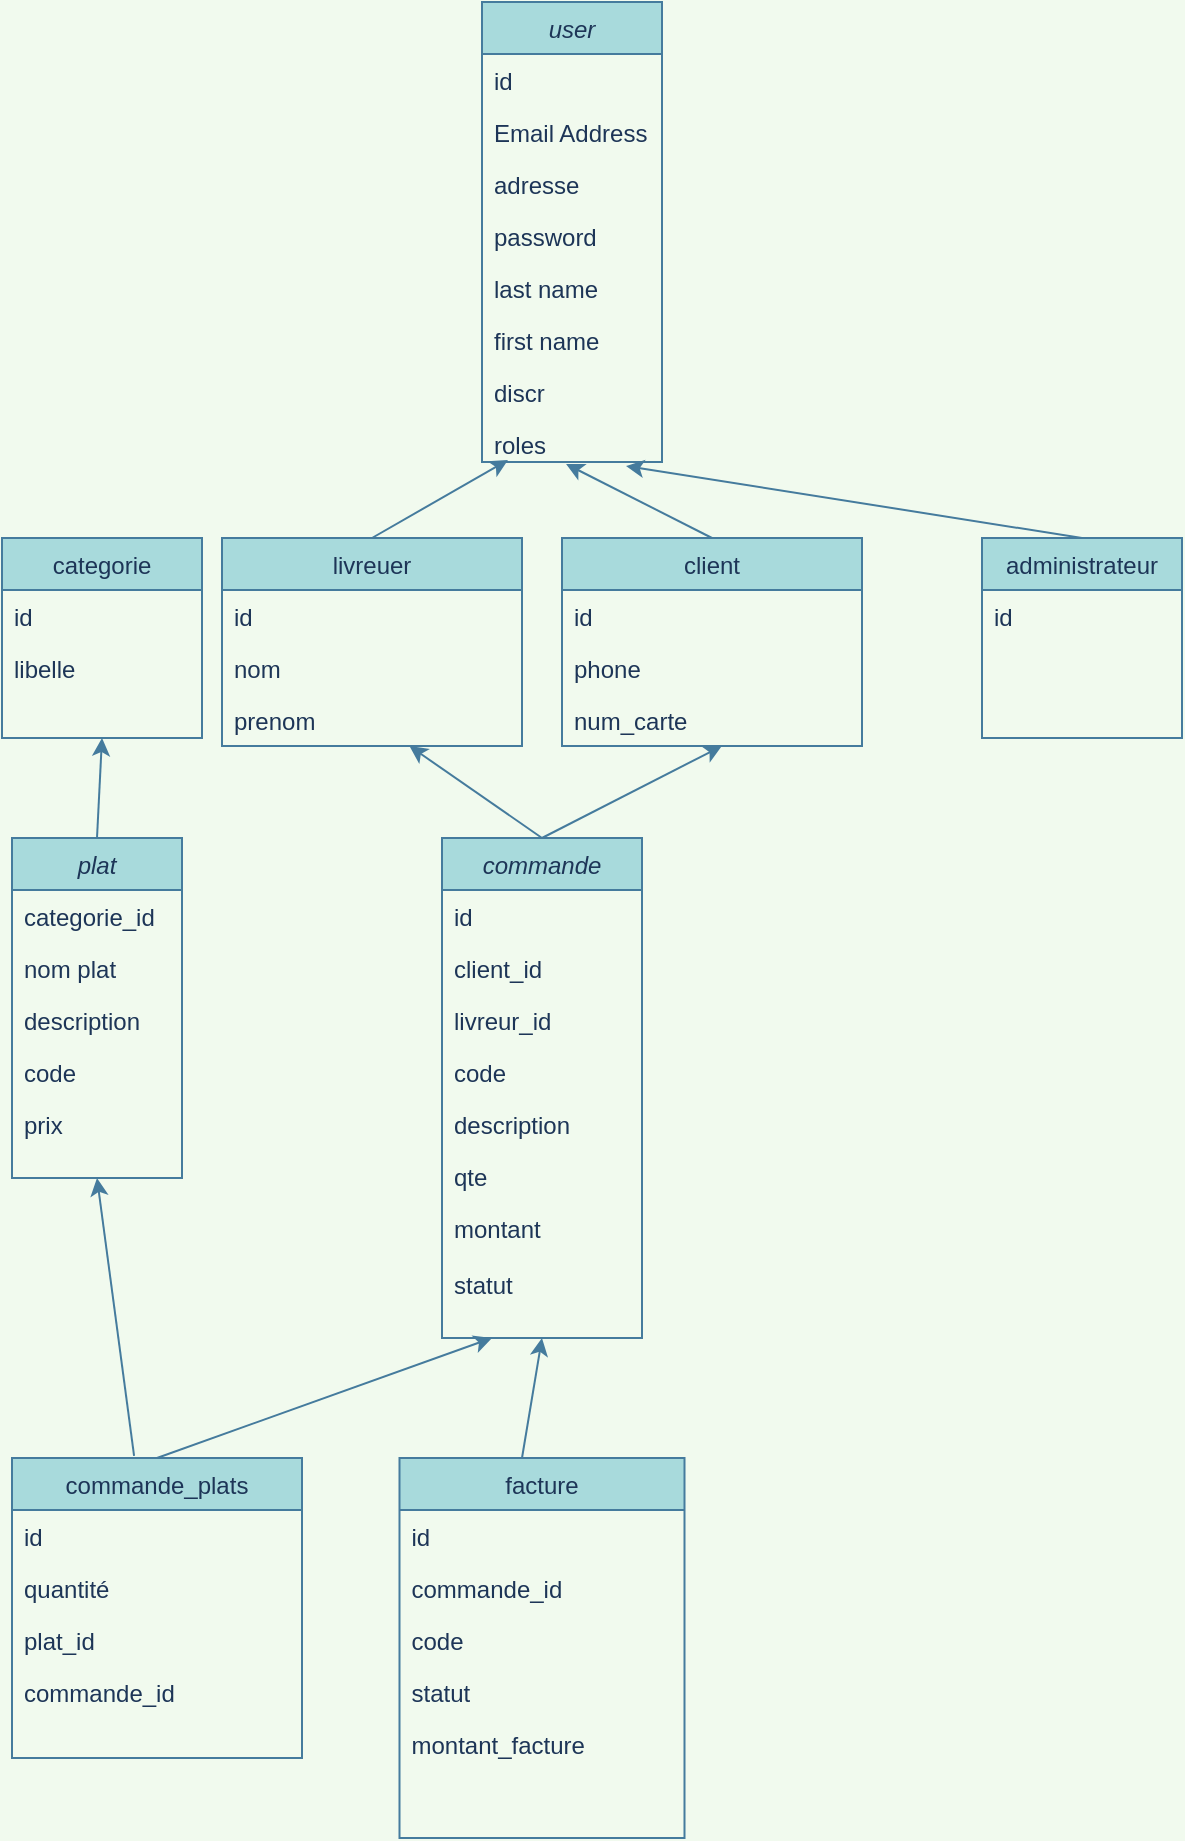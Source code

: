 <mxfile version="14.7.2" type="github">
  <diagram id="C5RBs43oDa-KdzZeNtuy" name="Page-1">
    <mxGraphModel dx="868" dy="425" grid="1" gridSize="10" guides="1" tooltips="1" connect="1" arrows="1" fold="1" page="1" pageScale="1" pageWidth="827" pageHeight="1169" background="#F1FAEE" math="0" shadow="0">
      <root>
        <mxCell id="WIyWlLk6GJQsqaUBKTNV-0" />
        <mxCell id="WIyWlLk6GJQsqaUBKTNV-1" parent="WIyWlLk6GJQsqaUBKTNV-0" />
        <mxCell id="zkfFHV4jXpPFQw0GAbJ--0" value="user" style="swimlane;fontStyle=2;align=center;verticalAlign=top;childLayout=stackLayout;horizontal=1;startSize=26;horizontalStack=0;resizeParent=1;resizeLast=0;collapsible=1;marginBottom=0;rounded=0;shadow=0;strokeWidth=1;fillColor=#A8DADC;strokeColor=#457B9D;fontColor=#1D3557;" parent="WIyWlLk6GJQsqaUBKTNV-1" vertex="1">
          <mxGeometry x="290" y="12" width="90" height="230" as="geometry">
            <mxRectangle x="230" y="140" width="160" height="26" as="alternateBounds" />
          </mxGeometry>
        </mxCell>
        <mxCell id="zkfFHV4jXpPFQw0GAbJ--1" value="id" style="text;align=left;verticalAlign=top;spacingLeft=4;spacingRight=4;overflow=hidden;rotatable=0;points=[[0,0.5],[1,0.5]];portConstraint=eastwest;fontColor=#1D3557;" parent="zkfFHV4jXpPFQw0GAbJ--0" vertex="1">
          <mxGeometry y="26" width="90" height="26" as="geometry" />
        </mxCell>
        <mxCell id="zkfFHV4jXpPFQw0GAbJ--3" value="Email Address" style="text;align=left;verticalAlign=top;spacingLeft=4;spacingRight=4;overflow=hidden;rotatable=0;points=[[0,0.5],[1,0.5]];portConstraint=eastwest;rounded=0;shadow=0;html=0;fontColor=#1D3557;" parent="zkfFHV4jXpPFQw0GAbJ--0" vertex="1">
          <mxGeometry y="52" width="90" height="26" as="geometry" />
        </mxCell>
        <mxCell id="zkfFHV4jXpPFQw0GAbJ--5" value="adresse" style="text;align=left;verticalAlign=top;spacingLeft=4;spacingRight=4;overflow=hidden;rotatable=0;points=[[0,0.5],[1,0.5]];portConstraint=eastwest;fontColor=#1D3557;" parent="zkfFHV4jXpPFQw0GAbJ--0" vertex="1">
          <mxGeometry y="78" width="90" height="26" as="geometry" />
        </mxCell>
        <mxCell id="UfQ6ZogzQdMnh3Lt6GYZ-1" value="password" style="text;align=left;verticalAlign=top;spacingLeft=4;spacingRight=4;overflow=hidden;rotatable=0;points=[[0,0.5],[1,0.5]];portConstraint=eastwest;fontColor=#1D3557;" vertex="1" parent="zkfFHV4jXpPFQw0GAbJ--0">
          <mxGeometry y="104" width="90" height="26" as="geometry" />
        </mxCell>
        <mxCell id="UfQ6ZogzQdMnh3Lt6GYZ-3" value="last name" style="text;align=left;verticalAlign=top;spacingLeft=4;spacingRight=4;overflow=hidden;rotatable=0;points=[[0,0.5],[1,0.5]];portConstraint=eastwest;fontColor=#1D3557;" vertex="1" parent="zkfFHV4jXpPFQw0GAbJ--0">
          <mxGeometry y="130" width="90" height="26" as="geometry" />
        </mxCell>
        <mxCell id="UfQ6ZogzQdMnh3Lt6GYZ-2" value="first name" style="text;align=left;verticalAlign=top;spacingLeft=4;spacingRight=4;overflow=hidden;rotatable=0;points=[[0,0.5],[1,0.5]];portConstraint=eastwest;fontColor=#1D3557;" vertex="1" parent="zkfFHV4jXpPFQw0GAbJ--0">
          <mxGeometry y="156" width="90" height="26" as="geometry" />
        </mxCell>
        <mxCell id="UfQ6ZogzQdMnh3Lt6GYZ-4" value="discr" style="text;align=left;verticalAlign=top;spacingLeft=4;spacingRight=4;overflow=hidden;rotatable=0;points=[[0,0.5],[1,0.5]];portConstraint=eastwest;fontColor=#1D3557;" vertex="1" parent="zkfFHV4jXpPFQw0GAbJ--0">
          <mxGeometry y="182" width="90" height="26" as="geometry" />
        </mxCell>
        <mxCell id="zkfFHV4jXpPFQw0GAbJ--2" value="roles" style="text;align=left;verticalAlign=top;spacingLeft=4;spacingRight=4;overflow=hidden;rotatable=0;points=[[0,0.5],[1,0.5]];portConstraint=eastwest;rounded=0;shadow=0;html=0;fontColor=#1D3557;" parent="zkfFHV4jXpPFQw0GAbJ--0" vertex="1">
          <mxGeometry y="208" width="90" height="22" as="geometry" />
        </mxCell>
        <mxCell id="zkfFHV4jXpPFQw0GAbJ--6" value="categorie" style="swimlane;fontStyle=0;align=center;verticalAlign=top;childLayout=stackLayout;horizontal=1;startSize=26;horizontalStack=0;resizeParent=1;resizeLast=0;collapsible=1;marginBottom=0;rounded=0;shadow=0;strokeWidth=1;fillColor=#A8DADC;strokeColor=#457B9D;fontColor=#1D3557;" parent="WIyWlLk6GJQsqaUBKTNV-1" vertex="1">
          <mxGeometry x="50" y="280" width="100" height="100" as="geometry">
            <mxRectangle x="130" y="380" width="160" height="26" as="alternateBounds" />
          </mxGeometry>
        </mxCell>
        <mxCell id="zkfFHV4jXpPFQw0GAbJ--7" value="id" style="text;align=left;verticalAlign=top;spacingLeft=4;spacingRight=4;overflow=hidden;rotatable=0;points=[[0,0.5],[1,0.5]];portConstraint=eastwest;fontColor=#1D3557;" parent="zkfFHV4jXpPFQw0GAbJ--6" vertex="1">
          <mxGeometry y="26" width="100" height="26" as="geometry" />
        </mxCell>
        <mxCell id="zkfFHV4jXpPFQw0GAbJ--8" value="libelle" style="text;align=left;verticalAlign=top;spacingLeft=4;spacingRight=4;overflow=hidden;rotatable=0;points=[[0,0.5],[1,0.5]];portConstraint=eastwest;rounded=0;shadow=0;html=0;fontColor=#1D3557;" parent="zkfFHV4jXpPFQw0GAbJ--6" vertex="1">
          <mxGeometry y="52" width="100" height="26" as="geometry" />
        </mxCell>
        <mxCell id="zkfFHV4jXpPFQw0GAbJ--13" value="livreuer" style="swimlane;fontStyle=0;align=center;verticalAlign=top;childLayout=stackLayout;horizontal=1;startSize=26;horizontalStack=0;resizeParent=1;resizeLast=0;collapsible=1;marginBottom=0;rounded=0;shadow=0;strokeWidth=1;fillColor=#A8DADC;strokeColor=#457B9D;fontColor=#1D3557;" parent="WIyWlLk6GJQsqaUBKTNV-1" vertex="1">
          <mxGeometry x="160" y="280" width="150" height="104" as="geometry">
            <mxRectangle x="340" y="380" width="170" height="26" as="alternateBounds" />
          </mxGeometry>
        </mxCell>
        <mxCell id="UfQ6ZogzQdMnh3Lt6GYZ-5" value="id" style="text;align=left;verticalAlign=top;spacingLeft=4;spacingRight=4;overflow=hidden;rotatable=0;points=[[0,0.5],[1,0.5]];portConstraint=eastwest;fontColor=#1D3557;" vertex="1" parent="zkfFHV4jXpPFQw0GAbJ--13">
          <mxGeometry y="26" width="150" height="26" as="geometry" />
        </mxCell>
        <mxCell id="UfQ6ZogzQdMnh3Lt6GYZ-6" value="nom" style="text;align=left;verticalAlign=top;spacingLeft=4;spacingRight=4;overflow=hidden;rotatable=0;points=[[0,0.5],[1,0.5]];portConstraint=eastwest;fontColor=#1D3557;" vertex="1" parent="zkfFHV4jXpPFQw0GAbJ--13">
          <mxGeometry y="52" width="150" height="26" as="geometry" />
        </mxCell>
        <mxCell id="UfQ6ZogzQdMnh3Lt6GYZ-7" value="prenom" style="text;align=left;verticalAlign=top;spacingLeft=4;spacingRight=4;overflow=hidden;rotatable=0;points=[[0,0.5],[1,0.5]];portConstraint=eastwest;fontColor=#1D3557;" vertex="1" parent="zkfFHV4jXpPFQw0GAbJ--13">
          <mxGeometry y="78" width="150" height="26" as="geometry" />
        </mxCell>
        <mxCell id="UfQ6ZogzQdMnh3Lt6GYZ-8" value="client" style="swimlane;fontStyle=0;align=center;verticalAlign=top;childLayout=stackLayout;horizontal=1;startSize=26;horizontalStack=0;resizeParent=1;resizeLast=0;collapsible=1;marginBottom=0;rounded=0;shadow=0;strokeWidth=1;fillColor=#A8DADC;strokeColor=#457B9D;fontColor=#1D3557;" vertex="1" parent="WIyWlLk6GJQsqaUBKTNV-1">
          <mxGeometry x="330" y="280" width="150" height="104" as="geometry">
            <mxRectangle x="340" y="380" width="170" height="26" as="alternateBounds" />
          </mxGeometry>
        </mxCell>
        <mxCell id="UfQ6ZogzQdMnh3Lt6GYZ-9" value="id" style="text;align=left;verticalAlign=top;spacingLeft=4;spacingRight=4;overflow=hidden;rotatable=0;points=[[0,0.5],[1,0.5]];portConstraint=eastwest;fontColor=#1D3557;" vertex="1" parent="UfQ6ZogzQdMnh3Lt6GYZ-8">
          <mxGeometry y="26" width="150" height="26" as="geometry" />
        </mxCell>
        <mxCell id="UfQ6ZogzQdMnh3Lt6GYZ-10" value="phone" style="text;align=left;verticalAlign=top;spacingLeft=4;spacingRight=4;overflow=hidden;rotatable=0;points=[[0,0.5],[1,0.5]];portConstraint=eastwest;fontColor=#1D3557;" vertex="1" parent="UfQ6ZogzQdMnh3Lt6GYZ-8">
          <mxGeometry y="52" width="150" height="26" as="geometry" />
        </mxCell>
        <mxCell id="UfQ6ZogzQdMnh3Lt6GYZ-11" value="num_carte" style="text;align=left;verticalAlign=top;spacingLeft=4;spacingRight=4;overflow=hidden;rotatable=0;points=[[0,0.5],[1,0.5]];portConstraint=eastwest;fontColor=#1D3557;" vertex="1" parent="UfQ6ZogzQdMnh3Lt6GYZ-8">
          <mxGeometry y="78" width="150" height="26" as="geometry" />
        </mxCell>
        <mxCell id="UfQ6ZogzQdMnh3Lt6GYZ-12" value="administrateur" style="swimlane;fontStyle=0;align=center;verticalAlign=top;childLayout=stackLayout;horizontal=1;startSize=26;horizontalStack=0;resizeParent=1;resizeLast=0;collapsible=1;marginBottom=0;rounded=0;shadow=0;strokeWidth=1;fillColor=#A8DADC;strokeColor=#457B9D;fontColor=#1D3557;" vertex="1" parent="WIyWlLk6GJQsqaUBKTNV-1">
          <mxGeometry x="540" y="280" width="100" height="100" as="geometry">
            <mxRectangle x="130" y="380" width="160" height="26" as="alternateBounds" />
          </mxGeometry>
        </mxCell>
        <mxCell id="UfQ6ZogzQdMnh3Lt6GYZ-13" value="id" style="text;align=left;verticalAlign=top;spacingLeft=4;spacingRight=4;overflow=hidden;rotatable=0;points=[[0,0.5],[1,0.5]];portConstraint=eastwest;fontColor=#1D3557;" vertex="1" parent="UfQ6ZogzQdMnh3Lt6GYZ-12">
          <mxGeometry y="26" width="100" height="26" as="geometry" />
        </mxCell>
        <mxCell id="UfQ6ZogzQdMnh3Lt6GYZ-15" value="plat" style="swimlane;fontStyle=2;align=center;verticalAlign=top;childLayout=stackLayout;horizontal=1;startSize=26;horizontalStack=0;resizeParent=1;resizeLast=0;collapsible=1;marginBottom=0;rounded=0;shadow=0;strokeWidth=1;fillColor=#A8DADC;strokeColor=#457B9D;fontColor=#1D3557;" vertex="1" parent="WIyWlLk6GJQsqaUBKTNV-1">
          <mxGeometry x="55" y="430" width="85" height="170" as="geometry">
            <mxRectangle x="230" y="140" width="160" height="26" as="alternateBounds" />
          </mxGeometry>
        </mxCell>
        <mxCell id="UfQ6ZogzQdMnh3Lt6GYZ-16" value="categorie_id" style="text;align=left;verticalAlign=top;spacingLeft=4;spacingRight=4;overflow=hidden;rotatable=0;points=[[0,0.5],[1,0.5]];portConstraint=eastwest;fontColor=#1D3557;" vertex="1" parent="UfQ6ZogzQdMnh3Lt6GYZ-15">
          <mxGeometry y="26" width="85" height="26" as="geometry" />
        </mxCell>
        <mxCell id="UfQ6ZogzQdMnh3Lt6GYZ-17" value="nom plat" style="text;align=left;verticalAlign=top;spacingLeft=4;spacingRight=4;overflow=hidden;rotatable=0;points=[[0,0.5],[1,0.5]];portConstraint=eastwest;rounded=0;shadow=0;html=0;fontColor=#1D3557;" vertex="1" parent="UfQ6ZogzQdMnh3Lt6GYZ-15">
          <mxGeometry y="52" width="85" height="26" as="geometry" />
        </mxCell>
        <mxCell id="UfQ6ZogzQdMnh3Lt6GYZ-18" value="description" style="text;align=left;verticalAlign=top;spacingLeft=4;spacingRight=4;overflow=hidden;rotatable=0;points=[[0,0.5],[1,0.5]];portConstraint=eastwest;fontColor=#1D3557;" vertex="1" parent="UfQ6ZogzQdMnh3Lt6GYZ-15">
          <mxGeometry y="78" width="85" height="26" as="geometry" />
        </mxCell>
        <mxCell id="UfQ6ZogzQdMnh3Lt6GYZ-19" value="code" style="text;align=left;verticalAlign=top;spacingLeft=4;spacingRight=4;overflow=hidden;rotatable=0;points=[[0,0.5],[1,0.5]];portConstraint=eastwest;fontColor=#1D3557;" vertex="1" parent="UfQ6ZogzQdMnh3Lt6GYZ-15">
          <mxGeometry y="104" width="85" height="26" as="geometry" />
        </mxCell>
        <mxCell id="UfQ6ZogzQdMnh3Lt6GYZ-20" value="prix" style="text;align=left;verticalAlign=top;spacingLeft=4;spacingRight=4;overflow=hidden;rotatable=0;points=[[0,0.5],[1,0.5]];portConstraint=eastwest;fontColor=#1D3557;" vertex="1" parent="UfQ6ZogzQdMnh3Lt6GYZ-15">
          <mxGeometry y="130" width="85" height="26" as="geometry" />
        </mxCell>
        <mxCell id="UfQ6ZogzQdMnh3Lt6GYZ-24" value="commande" style="swimlane;fontStyle=2;align=center;verticalAlign=top;childLayout=stackLayout;horizontal=1;startSize=26;horizontalStack=0;resizeParent=1;resizeLast=0;collapsible=1;marginBottom=0;rounded=0;shadow=0;strokeWidth=1;fillColor=#A8DADC;strokeColor=#457B9D;fontColor=#1D3557;" vertex="1" parent="WIyWlLk6GJQsqaUBKTNV-1">
          <mxGeometry x="270" y="430" width="100" height="250" as="geometry">
            <mxRectangle x="230" y="140" width="160" height="26" as="alternateBounds" />
          </mxGeometry>
        </mxCell>
        <mxCell id="UfQ6ZogzQdMnh3Lt6GYZ-25" value="id" style="text;align=left;verticalAlign=top;spacingLeft=4;spacingRight=4;overflow=hidden;rotatable=0;points=[[0,0.5],[1,0.5]];portConstraint=eastwest;fontColor=#1D3557;" vertex="1" parent="UfQ6ZogzQdMnh3Lt6GYZ-24">
          <mxGeometry y="26" width="100" height="26" as="geometry" />
        </mxCell>
        <mxCell id="UfQ6ZogzQdMnh3Lt6GYZ-26" value="client_id" style="text;align=left;verticalAlign=top;spacingLeft=4;spacingRight=4;overflow=hidden;rotatable=0;points=[[0,0.5],[1,0.5]];portConstraint=eastwest;rounded=0;shadow=0;html=0;fontColor=#1D3557;" vertex="1" parent="UfQ6ZogzQdMnh3Lt6GYZ-24">
          <mxGeometry y="52" width="100" height="26" as="geometry" />
        </mxCell>
        <mxCell id="UfQ6ZogzQdMnh3Lt6GYZ-27" value="livreur_id" style="text;align=left;verticalAlign=top;spacingLeft=4;spacingRight=4;overflow=hidden;rotatable=0;points=[[0,0.5],[1,0.5]];portConstraint=eastwest;fontColor=#1D3557;" vertex="1" parent="UfQ6ZogzQdMnh3Lt6GYZ-24">
          <mxGeometry y="78" width="100" height="26" as="geometry" />
        </mxCell>
        <mxCell id="UfQ6ZogzQdMnh3Lt6GYZ-28" value="code" style="text;align=left;verticalAlign=top;spacingLeft=4;spacingRight=4;overflow=hidden;rotatable=0;points=[[0,0.5],[1,0.5]];portConstraint=eastwest;fontColor=#1D3557;" vertex="1" parent="UfQ6ZogzQdMnh3Lt6GYZ-24">
          <mxGeometry y="104" width="100" height="26" as="geometry" />
        </mxCell>
        <mxCell id="UfQ6ZogzQdMnh3Lt6GYZ-29" value="description" style="text;align=left;verticalAlign=top;spacingLeft=4;spacingRight=4;overflow=hidden;rotatable=0;points=[[0,0.5],[1,0.5]];portConstraint=eastwest;fontColor=#1D3557;" vertex="1" parent="UfQ6ZogzQdMnh3Lt6GYZ-24">
          <mxGeometry y="130" width="100" height="26" as="geometry" />
        </mxCell>
        <mxCell id="UfQ6ZogzQdMnh3Lt6GYZ-30" value="qte" style="text;align=left;verticalAlign=top;spacingLeft=4;spacingRight=4;overflow=hidden;rotatable=0;points=[[0,0.5],[1,0.5]];portConstraint=eastwest;fontColor=#1D3557;" vertex="1" parent="UfQ6ZogzQdMnh3Lt6GYZ-24">
          <mxGeometry y="156" width="100" height="26" as="geometry" />
        </mxCell>
        <mxCell id="UfQ6ZogzQdMnh3Lt6GYZ-31" value="montant" style="text;align=left;verticalAlign=top;spacingLeft=4;spacingRight=4;overflow=hidden;rotatable=0;points=[[0,0.5],[1,0.5]];portConstraint=eastwest;fontColor=#1D3557;" vertex="1" parent="UfQ6ZogzQdMnh3Lt6GYZ-24">
          <mxGeometry y="182" width="100" height="26" as="geometry" />
        </mxCell>
        <mxCell id="UfQ6ZogzQdMnh3Lt6GYZ-33" value="statut" style="text;align=left;verticalAlign=top;spacingLeft=4;spacingRight=4;overflow=hidden;rotatable=0;points=[[0,0.5],[1,0.5]];portConstraint=eastwest;fontColor=#1D3557;" vertex="1" parent="WIyWlLk6GJQsqaUBKTNV-1">
          <mxGeometry x="270" y="640" width="100" height="26" as="geometry" />
        </mxCell>
        <mxCell id="UfQ6ZogzQdMnh3Lt6GYZ-34" value="commande_plats" style="swimlane;fontStyle=0;align=center;verticalAlign=top;childLayout=stackLayout;horizontal=1;startSize=26;horizontalStack=0;resizeParent=1;resizeLast=0;collapsible=1;marginBottom=0;rounded=0;shadow=0;strokeWidth=1;fillColor=#A8DADC;strokeColor=#457B9D;fontColor=#1D3557;" vertex="1" parent="WIyWlLk6GJQsqaUBKTNV-1">
          <mxGeometry x="55" y="740" width="145" height="150" as="geometry">
            <mxRectangle x="340" y="380" width="170" height="26" as="alternateBounds" />
          </mxGeometry>
        </mxCell>
        <mxCell id="UfQ6ZogzQdMnh3Lt6GYZ-35" value="id" style="text;align=left;verticalAlign=top;spacingLeft=4;spacingRight=4;overflow=hidden;rotatable=0;points=[[0,0.5],[1,0.5]];portConstraint=eastwest;fontColor=#1D3557;" vertex="1" parent="UfQ6ZogzQdMnh3Lt6GYZ-34">
          <mxGeometry y="26" width="145" height="26" as="geometry" />
        </mxCell>
        <mxCell id="UfQ6ZogzQdMnh3Lt6GYZ-36" value="quantité" style="text;align=left;verticalAlign=top;spacingLeft=4;spacingRight=4;overflow=hidden;rotatable=0;points=[[0,0.5],[1,0.5]];portConstraint=eastwest;fontColor=#1D3557;" vertex="1" parent="UfQ6ZogzQdMnh3Lt6GYZ-34">
          <mxGeometry y="52" width="145" height="26" as="geometry" />
        </mxCell>
        <mxCell id="UfQ6ZogzQdMnh3Lt6GYZ-37" value="plat_id" style="text;align=left;verticalAlign=top;spacingLeft=4;spacingRight=4;overflow=hidden;rotatable=0;points=[[0,0.5],[1,0.5]];portConstraint=eastwest;fontColor=#1D3557;" vertex="1" parent="UfQ6ZogzQdMnh3Lt6GYZ-34">
          <mxGeometry y="78" width="145" height="26" as="geometry" />
        </mxCell>
        <mxCell id="UfQ6ZogzQdMnh3Lt6GYZ-38" value="commande_id" style="text;align=left;verticalAlign=top;spacingLeft=4;spacingRight=4;overflow=hidden;rotatable=0;points=[[0,0.5],[1,0.5]];portConstraint=eastwest;fontColor=#1D3557;" vertex="1" parent="UfQ6ZogzQdMnh3Lt6GYZ-34">
          <mxGeometry y="104" width="145" height="26" as="geometry" />
        </mxCell>
        <mxCell id="UfQ6ZogzQdMnh3Lt6GYZ-39" value="facture" style="swimlane;fontStyle=0;align=center;verticalAlign=top;childLayout=stackLayout;horizontal=1;startSize=26;horizontalStack=0;resizeParent=1;resizeLast=0;collapsible=1;marginBottom=0;rounded=0;shadow=0;strokeWidth=1;fillColor=#A8DADC;strokeColor=#457B9D;fontColor=#1D3557;" vertex="1" parent="WIyWlLk6GJQsqaUBKTNV-1">
          <mxGeometry x="248.75" y="740" width="142.5" height="190" as="geometry">
            <mxRectangle x="340" y="380" width="170" height="26" as="alternateBounds" />
          </mxGeometry>
        </mxCell>
        <mxCell id="UfQ6ZogzQdMnh3Lt6GYZ-40" value="id" style="text;align=left;verticalAlign=top;spacingLeft=4;spacingRight=4;overflow=hidden;rotatable=0;points=[[0,0.5],[1,0.5]];portConstraint=eastwest;fontColor=#1D3557;" vertex="1" parent="UfQ6ZogzQdMnh3Lt6GYZ-39">
          <mxGeometry y="26" width="142.5" height="26" as="geometry" />
        </mxCell>
        <mxCell id="UfQ6ZogzQdMnh3Lt6GYZ-41" value="commande_id" style="text;align=left;verticalAlign=top;spacingLeft=4;spacingRight=4;overflow=hidden;rotatable=0;points=[[0,0.5],[1,0.5]];portConstraint=eastwest;fontColor=#1D3557;" vertex="1" parent="UfQ6ZogzQdMnh3Lt6GYZ-39">
          <mxGeometry y="52" width="142.5" height="26" as="geometry" />
        </mxCell>
        <mxCell id="UfQ6ZogzQdMnh3Lt6GYZ-42" value="code" style="text;align=left;verticalAlign=top;spacingLeft=4;spacingRight=4;overflow=hidden;rotatable=0;points=[[0,0.5],[1,0.5]];portConstraint=eastwest;fontColor=#1D3557;" vertex="1" parent="UfQ6ZogzQdMnh3Lt6GYZ-39">
          <mxGeometry y="78" width="142.5" height="26" as="geometry" />
        </mxCell>
        <mxCell id="UfQ6ZogzQdMnh3Lt6GYZ-43" value="statut" style="text;align=left;verticalAlign=top;spacingLeft=4;spacingRight=4;overflow=hidden;rotatable=0;points=[[0,0.5],[1,0.5]];portConstraint=eastwest;fontColor=#1D3557;" vertex="1" parent="UfQ6ZogzQdMnh3Lt6GYZ-39">
          <mxGeometry y="104" width="142.5" height="26" as="geometry" />
        </mxCell>
        <mxCell id="UfQ6ZogzQdMnh3Lt6GYZ-44" value="montant_facture" style="text;align=left;verticalAlign=top;spacingLeft=4;spacingRight=4;overflow=hidden;rotatable=0;points=[[0,0.5],[1,0.5]];portConstraint=eastwest;fontColor=#1D3557;" vertex="1" parent="UfQ6ZogzQdMnh3Lt6GYZ-39">
          <mxGeometry y="130" width="142.5" height="26" as="geometry" />
        </mxCell>
        <mxCell id="UfQ6ZogzQdMnh3Lt6GYZ-52" value="" style="endArrow=classic;html=1;strokeColor=#457B9D;fontColor=#1D3557;labelBackgroundColor=#F1FAEE;" edge="1" parent="WIyWlLk6GJQsqaUBKTNV-1">
          <mxGeometry width="50" height="50" relative="1" as="geometry">
            <mxPoint x="310" y="740" as="sourcePoint" />
            <mxPoint x="320" y="680" as="targetPoint" />
          </mxGeometry>
        </mxCell>
        <mxCell id="UfQ6ZogzQdMnh3Lt6GYZ-54" value="" style="endArrow=classic;html=1;exitX=0.5;exitY=0;exitDx=0;exitDy=0;entryX=0.25;entryY=1;entryDx=0;entryDy=0;strokeColor=#457B9D;fontColor=#1D3557;labelBackgroundColor=#F1FAEE;" edge="1" parent="WIyWlLk6GJQsqaUBKTNV-1" source="UfQ6ZogzQdMnh3Lt6GYZ-34" target="UfQ6ZogzQdMnh3Lt6GYZ-24">
          <mxGeometry width="50" height="50" relative="1" as="geometry">
            <mxPoint x="330" y="760" as="sourcePoint" />
            <mxPoint x="340" y="700" as="targetPoint" />
          </mxGeometry>
        </mxCell>
        <mxCell id="UfQ6ZogzQdMnh3Lt6GYZ-55" value="" style="endArrow=classic;html=1;exitX=0.421;exitY=-0.007;exitDx=0;exitDy=0;entryX=0.5;entryY=1;entryDx=0;entryDy=0;exitPerimeter=0;strokeColor=#457B9D;fontColor=#1D3557;labelBackgroundColor=#F1FAEE;" edge="1" parent="WIyWlLk6GJQsqaUBKTNV-1" source="UfQ6ZogzQdMnh3Lt6GYZ-34" target="UfQ6ZogzQdMnh3Lt6GYZ-15">
          <mxGeometry width="50" height="50" relative="1" as="geometry">
            <mxPoint x="137.5" y="750" as="sourcePoint" />
            <mxPoint x="305" y="690" as="targetPoint" />
          </mxGeometry>
        </mxCell>
        <mxCell id="UfQ6ZogzQdMnh3Lt6GYZ-57" value="" style="endArrow=classic;html=1;exitX=0.5;exitY=0;exitDx=0;exitDy=0;strokeColor=#457B9D;fontColor=#1D3557;labelBackgroundColor=#F1FAEE;" edge="1" parent="WIyWlLk6GJQsqaUBKTNV-1" source="UfQ6ZogzQdMnh3Lt6GYZ-24" target="UfQ6ZogzQdMnh3Lt6GYZ-7">
          <mxGeometry width="50" height="50" relative="1" as="geometry">
            <mxPoint x="380" y="450" as="sourcePoint" />
            <mxPoint x="430" y="400" as="targetPoint" />
          </mxGeometry>
        </mxCell>
        <mxCell id="UfQ6ZogzQdMnh3Lt6GYZ-58" value="" style="endArrow=classic;html=1;exitX=0.5;exitY=0;exitDx=0;exitDy=0;entryX=0.533;entryY=1;entryDx=0;entryDy=0;entryPerimeter=0;strokeColor=#457B9D;fontColor=#1D3557;labelBackgroundColor=#F1FAEE;" edge="1" parent="WIyWlLk6GJQsqaUBKTNV-1" source="UfQ6ZogzQdMnh3Lt6GYZ-24" target="UfQ6ZogzQdMnh3Lt6GYZ-11">
          <mxGeometry width="50" height="50" relative="1" as="geometry">
            <mxPoint x="380" y="450" as="sourcePoint" />
            <mxPoint x="430" y="400" as="targetPoint" />
          </mxGeometry>
        </mxCell>
        <mxCell id="UfQ6ZogzQdMnh3Lt6GYZ-59" value="" style="endArrow=classic;html=1;exitX=0.5;exitY=0;exitDx=0;exitDy=0;entryX=0.5;entryY=1;entryDx=0;entryDy=0;strokeColor=#457B9D;fontColor=#1D3557;labelBackgroundColor=#F1FAEE;" edge="1" parent="WIyWlLk6GJQsqaUBKTNV-1" source="UfQ6ZogzQdMnh3Lt6GYZ-15" target="zkfFHV4jXpPFQw0GAbJ--6">
          <mxGeometry width="50" height="50" relative="1" as="geometry">
            <mxPoint x="30" y="440" as="sourcePoint" />
            <mxPoint x="80" y="390" as="targetPoint" />
          </mxGeometry>
        </mxCell>
        <mxCell id="UfQ6ZogzQdMnh3Lt6GYZ-61" value="" style="endArrow=classic;html=1;exitX=0.5;exitY=0;exitDx=0;exitDy=0;entryX=0.144;entryY=0.955;entryDx=0;entryDy=0;entryPerimeter=0;strokeColor=#457B9D;fontColor=#1D3557;labelBackgroundColor=#F1FAEE;" edge="1" parent="WIyWlLk6GJQsqaUBKTNV-1" source="zkfFHV4jXpPFQw0GAbJ--13" target="zkfFHV4jXpPFQw0GAbJ--2">
          <mxGeometry width="50" height="50" relative="1" as="geometry">
            <mxPoint x="198.75" y="270" as="sourcePoint" />
            <mxPoint x="248.75" y="220" as="targetPoint" />
          </mxGeometry>
        </mxCell>
        <mxCell id="UfQ6ZogzQdMnh3Lt6GYZ-63" value="" style="endArrow=classic;html=1;exitX=0.5;exitY=0;exitDx=0;exitDy=0;entryX=0.467;entryY=1.045;entryDx=0;entryDy=0;entryPerimeter=0;strokeColor=#457B9D;fontColor=#1D3557;labelBackgroundColor=#F1FAEE;" edge="1" parent="WIyWlLk6GJQsqaUBKTNV-1" source="UfQ6ZogzQdMnh3Lt6GYZ-8" target="zkfFHV4jXpPFQw0GAbJ--2">
          <mxGeometry width="50" height="50" relative="1" as="geometry">
            <mxPoint x="400" y="260" as="sourcePoint" />
            <mxPoint x="450" y="210" as="targetPoint" />
          </mxGeometry>
        </mxCell>
        <mxCell id="UfQ6ZogzQdMnh3Lt6GYZ-64" value="" style="endArrow=classic;html=1;exitX=0.5;exitY=0;exitDx=0;exitDy=0;entryX=0.8;entryY=1.091;entryDx=0;entryDy=0;entryPerimeter=0;strokeColor=#457B9D;fontColor=#1D3557;labelBackgroundColor=#F1FAEE;" edge="1" parent="WIyWlLk6GJQsqaUBKTNV-1" source="UfQ6ZogzQdMnh3Lt6GYZ-12" target="zkfFHV4jXpPFQw0GAbJ--2">
          <mxGeometry width="50" height="50" relative="1" as="geometry">
            <mxPoint x="540" y="242" as="sourcePoint" />
            <mxPoint x="530" y="245" as="targetPoint" />
          </mxGeometry>
        </mxCell>
      </root>
    </mxGraphModel>
  </diagram>
</mxfile>
